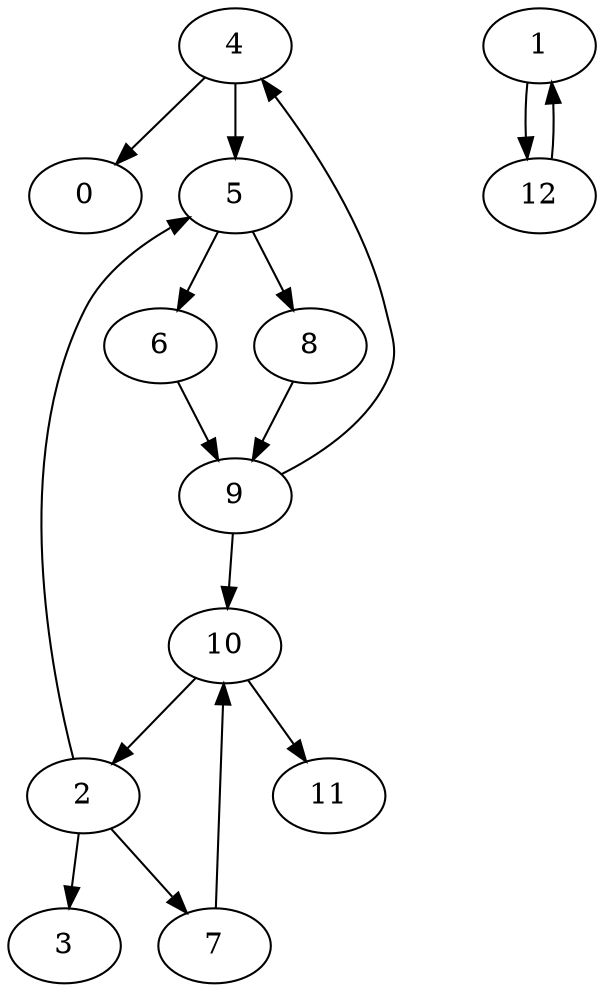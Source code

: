 digraph graphe_simple {
0 ;
1 ;
2 ;
3 ;
4 ;
5 ;
6 ;
7 ;
8 ;
9 ;
10 ;
11 ;
12 ;
2 -> 3 ;
2 -> 5 ;
2 -> 7 ;
4 -> 5 ;
5 -> 8 ;
8 -> 9 ;
5 -> 6 ;
6 -> 9 ;
9 -> 10 ;
10 -> 2 ;
7 -> 10 ;
10 -> 11 ;
9 -> 4 ;
4 -> 0 ;
1 -> 12 ;
12 -> 1 ;
}	